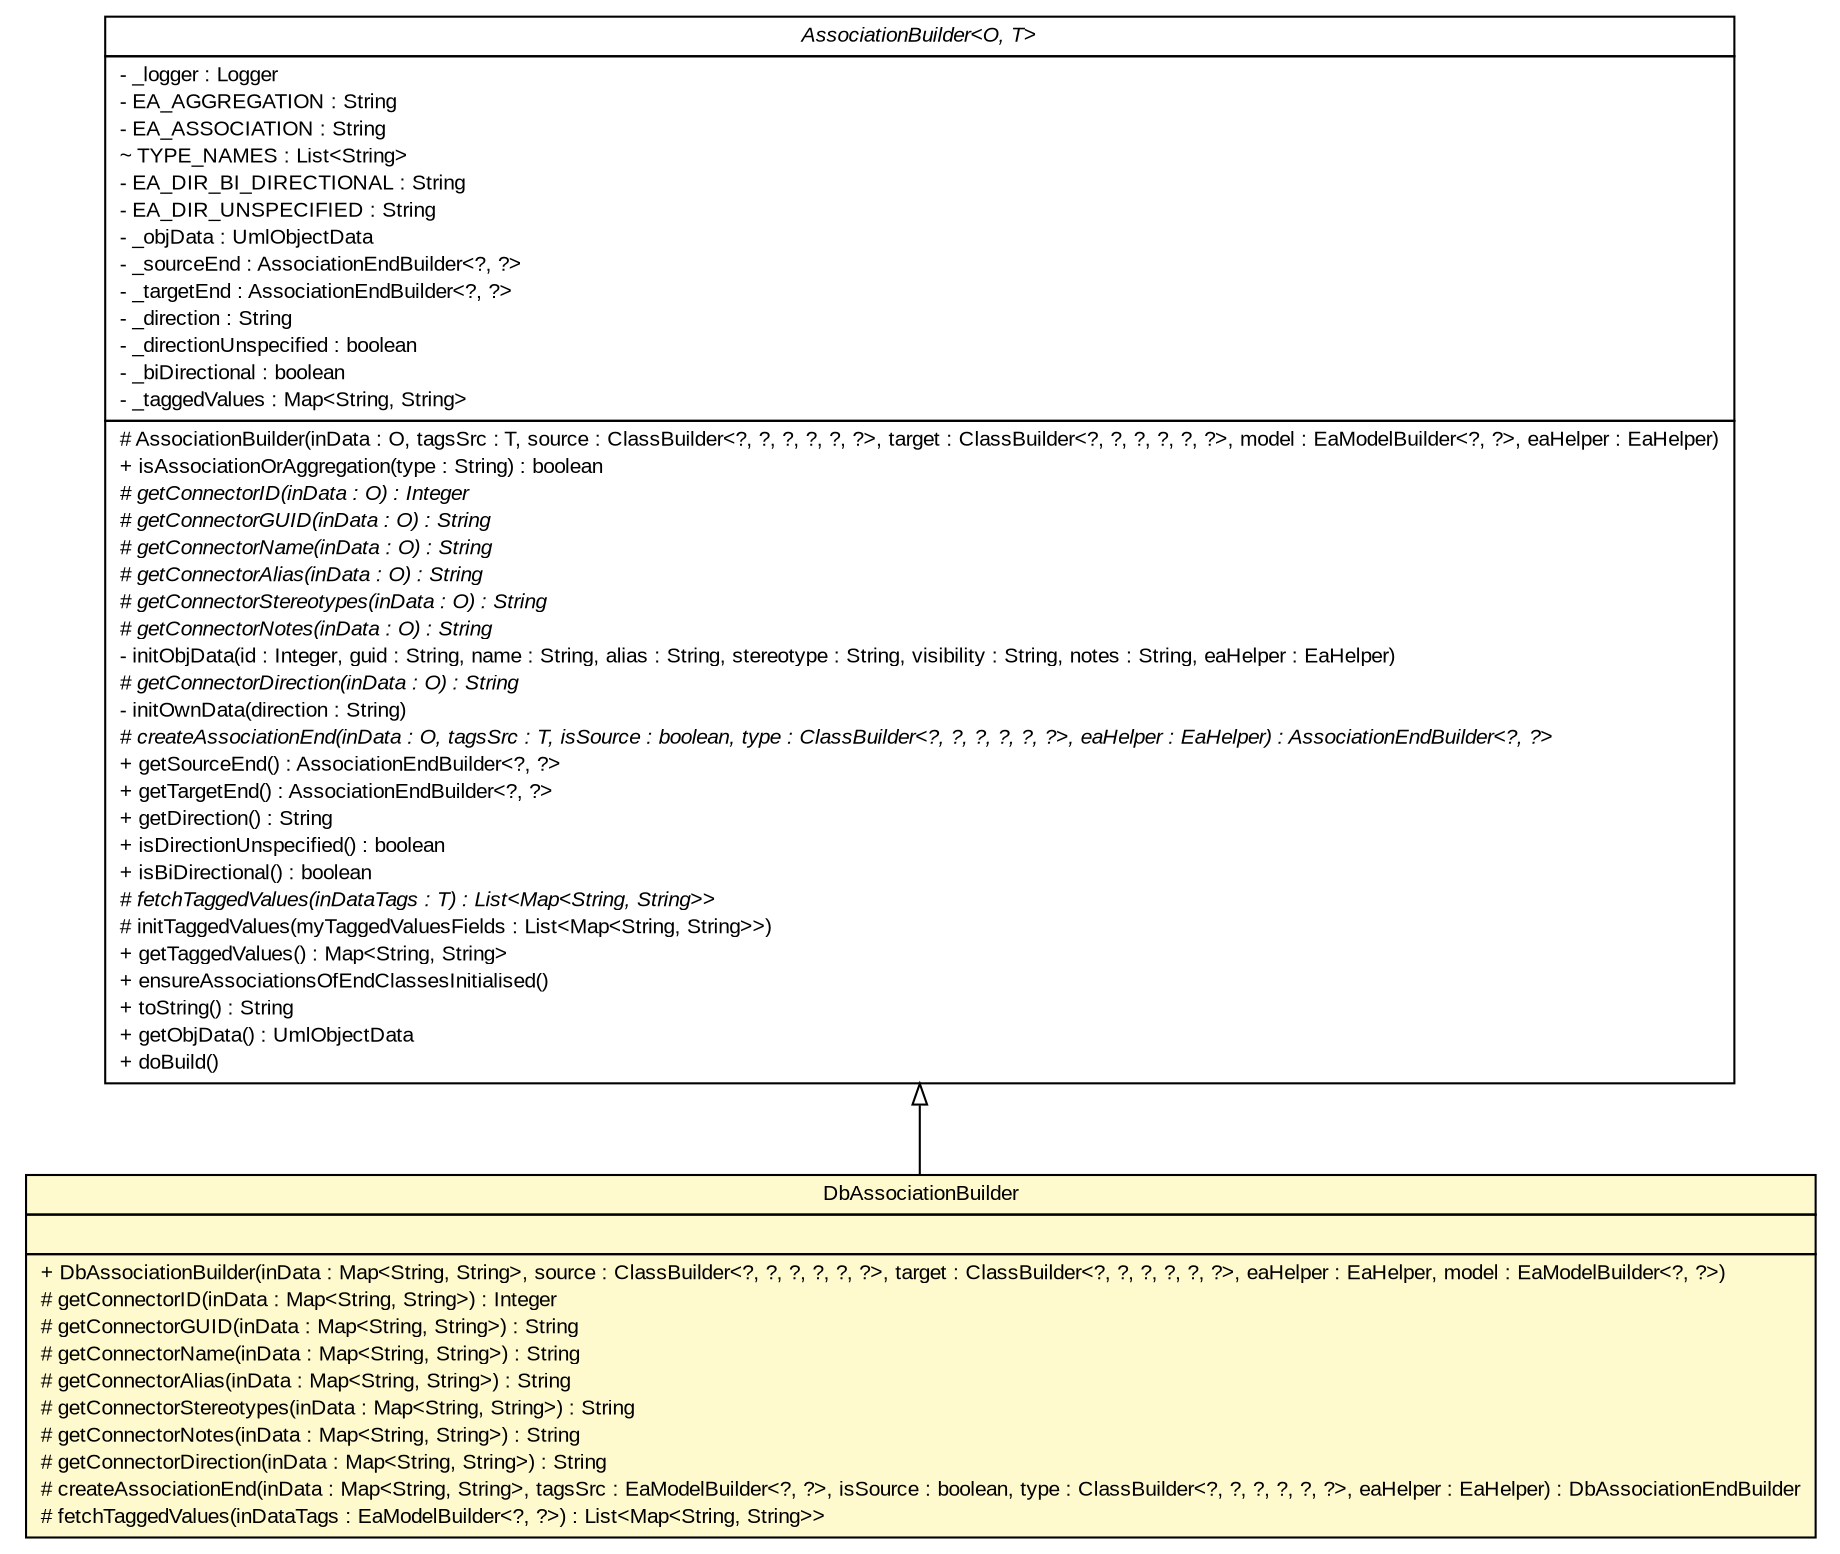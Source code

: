 #!/usr/local/bin/dot
#
# Class diagram 
# Generated by UMLGraph version R5_6_6-6-g3bdff0 (http://www.umlgraph.org/)
#

digraph G {
	edge [fontname="arial",fontsize=10,labelfontname="arial",labelfontsize=10];
	node [fontname="arial",fontsize=10,shape=plaintext];
	nodesep=0.25;
	ranksep=0.5;
	// org.tanjakostic.jcleancim.builder.ea.AssociationBuilder<O, T>
	c88516 [label=<<table title="org.tanjakostic.jcleancim.builder.ea.AssociationBuilder" border="0" cellborder="1" cellspacing="0" cellpadding="2" port="p" href="../AssociationBuilder.html">
		<tr><td><table border="0" cellspacing="0" cellpadding="1">
<tr><td align="center" balign="center"><font face="Arial Italic"> AssociationBuilder&lt;O, T&gt; </font></td></tr>
		</table></td></tr>
		<tr><td><table border="0" cellspacing="0" cellpadding="1">
<tr><td align="left" balign="left"> - _logger : Logger </td></tr>
<tr><td align="left" balign="left"> - EA_AGGREGATION : String </td></tr>
<tr><td align="left" balign="left"> - EA_ASSOCIATION : String </td></tr>
<tr><td align="left" balign="left"> ~ TYPE_NAMES : List&lt;String&gt; </td></tr>
<tr><td align="left" balign="left"> - EA_DIR_BI_DIRECTIONAL : String </td></tr>
<tr><td align="left" balign="left"> - EA_DIR_UNSPECIFIED : String </td></tr>
<tr><td align="left" balign="left"> - _objData : UmlObjectData </td></tr>
<tr><td align="left" balign="left"> - _sourceEnd : AssociationEndBuilder&lt;?, ?&gt; </td></tr>
<tr><td align="left" balign="left"> - _targetEnd : AssociationEndBuilder&lt;?, ?&gt; </td></tr>
<tr><td align="left" balign="left"> - _direction : String </td></tr>
<tr><td align="left" balign="left"> - _directionUnspecified : boolean </td></tr>
<tr><td align="left" balign="left"> - _biDirectional : boolean </td></tr>
<tr><td align="left" balign="left"> - _taggedValues : Map&lt;String, String&gt; </td></tr>
		</table></td></tr>
		<tr><td><table border="0" cellspacing="0" cellpadding="1">
<tr><td align="left" balign="left"> # AssociationBuilder(inData : O, tagsSrc : T, source : ClassBuilder&lt;?, ?, ?, ?, ?, ?&gt;, target : ClassBuilder&lt;?, ?, ?, ?, ?, ?&gt;, model : EaModelBuilder&lt;?, ?&gt;, eaHelper : EaHelper) </td></tr>
<tr><td align="left" balign="left"> + isAssociationOrAggregation(type : String) : boolean </td></tr>
<tr><td align="left" balign="left"><font face="Arial Italic" point-size="10.0"> # getConnectorID(inData : O) : Integer </font></td></tr>
<tr><td align="left" balign="left"><font face="Arial Italic" point-size="10.0"> # getConnectorGUID(inData : O) : String </font></td></tr>
<tr><td align="left" balign="left"><font face="Arial Italic" point-size="10.0"> # getConnectorName(inData : O) : String </font></td></tr>
<tr><td align="left" balign="left"><font face="Arial Italic" point-size="10.0"> # getConnectorAlias(inData : O) : String </font></td></tr>
<tr><td align="left" balign="left"><font face="Arial Italic" point-size="10.0"> # getConnectorStereotypes(inData : O) : String </font></td></tr>
<tr><td align="left" balign="left"><font face="Arial Italic" point-size="10.0"> # getConnectorNotes(inData : O) : String </font></td></tr>
<tr><td align="left" balign="left"> - initObjData(id : Integer, guid : String, name : String, alias : String, stereotype : String, visibility : String, notes : String, eaHelper : EaHelper) </td></tr>
<tr><td align="left" balign="left"><font face="Arial Italic" point-size="10.0"> # getConnectorDirection(inData : O) : String </font></td></tr>
<tr><td align="left" balign="left"> - initOwnData(direction : String) </td></tr>
<tr><td align="left" balign="left"><font face="Arial Italic" point-size="10.0"> # createAssociationEnd(inData : O, tagsSrc : T, isSource : boolean, type : ClassBuilder&lt;?, ?, ?, ?, ?, ?&gt;, eaHelper : EaHelper) : AssociationEndBuilder&lt;?, ?&gt; </font></td></tr>
<tr><td align="left" balign="left"> + getSourceEnd() : AssociationEndBuilder&lt;?, ?&gt; </td></tr>
<tr><td align="left" balign="left"> + getTargetEnd() : AssociationEndBuilder&lt;?, ?&gt; </td></tr>
<tr><td align="left" balign="left"> + getDirection() : String </td></tr>
<tr><td align="left" balign="left"> + isDirectionUnspecified() : boolean </td></tr>
<tr><td align="left" balign="left"> + isBiDirectional() : boolean </td></tr>
<tr><td align="left" balign="left"><font face="Arial Italic" point-size="10.0"> # fetchTaggedValues(inDataTags : T) : List&lt;Map&lt;String, String&gt;&gt; </font></td></tr>
<tr><td align="left" balign="left"> # initTaggedValues(myTaggedValuesFields : List&lt;Map&lt;String, String&gt;&gt;) </td></tr>
<tr><td align="left" balign="left"> + getTaggedValues() : Map&lt;String, String&gt; </td></tr>
<tr><td align="left" balign="left"> + ensureAssociationsOfEndClassesInitialised() </td></tr>
<tr><td align="left" balign="left"> + toString() : String </td></tr>
<tr><td align="left" balign="left"> + getObjData() : UmlObjectData </td></tr>
<tr><td align="left" balign="left"> + doBuild() </td></tr>
		</table></td></tr>
		</table>>, URL="../AssociationBuilder.html", fontname="arial", fontcolor="black", fontsize=10.0];
	// org.tanjakostic.jcleancim.builder.ea.db.DbAssociationBuilder
	c88530 [label=<<table title="org.tanjakostic.jcleancim.builder.ea.db.DbAssociationBuilder" border="0" cellborder="1" cellspacing="0" cellpadding="2" port="p" bgcolor="lemonChiffon" href="./DbAssociationBuilder.html">
		<tr><td><table border="0" cellspacing="0" cellpadding="1">
<tr><td align="center" balign="center"> DbAssociationBuilder </td></tr>
		</table></td></tr>
		<tr><td><table border="0" cellspacing="0" cellpadding="1">
<tr><td align="left" balign="left">  </td></tr>
		</table></td></tr>
		<tr><td><table border="0" cellspacing="0" cellpadding="1">
<tr><td align="left" balign="left"> + DbAssociationBuilder(inData : Map&lt;String, String&gt;, source : ClassBuilder&lt;?, ?, ?, ?, ?, ?&gt;, target : ClassBuilder&lt;?, ?, ?, ?, ?, ?&gt;, eaHelper : EaHelper, model : EaModelBuilder&lt;?, ?&gt;) </td></tr>
<tr><td align="left" balign="left"> # getConnectorID(inData : Map&lt;String, String&gt;) : Integer </td></tr>
<tr><td align="left" balign="left"> # getConnectorGUID(inData : Map&lt;String, String&gt;) : String </td></tr>
<tr><td align="left" balign="left"> # getConnectorName(inData : Map&lt;String, String&gt;) : String </td></tr>
<tr><td align="left" balign="left"> # getConnectorAlias(inData : Map&lt;String, String&gt;) : String </td></tr>
<tr><td align="left" balign="left"> # getConnectorStereotypes(inData : Map&lt;String, String&gt;) : String </td></tr>
<tr><td align="left" balign="left"> # getConnectorNotes(inData : Map&lt;String, String&gt;) : String </td></tr>
<tr><td align="left" balign="left"> # getConnectorDirection(inData : Map&lt;String, String&gt;) : String </td></tr>
<tr><td align="left" balign="left"> # createAssociationEnd(inData : Map&lt;String, String&gt;, tagsSrc : EaModelBuilder&lt;?, ?&gt;, isSource : boolean, type : ClassBuilder&lt;?, ?, ?, ?, ?, ?&gt;, eaHelper : EaHelper) : DbAssociationEndBuilder </td></tr>
<tr><td align="left" balign="left"> # fetchTaggedValues(inDataTags : EaModelBuilder&lt;?, ?&gt;) : List&lt;Map&lt;String, String&gt;&gt; </td></tr>
		</table></td></tr>
		</table>>, URL="./DbAssociationBuilder.html", fontname="arial", fontcolor="black", fontsize=10.0];
	//org.tanjakostic.jcleancim.builder.ea.db.DbAssociationBuilder extends org.tanjakostic.jcleancim.builder.ea.AssociationBuilder<java.util.Map<java.lang.String, java.lang.String>, org.tanjakostic.jcleancim.builder.ea.EaModelBuilder<?, ?>>
	c88516:p -> c88530:p [dir=back,arrowtail=empty];
}

